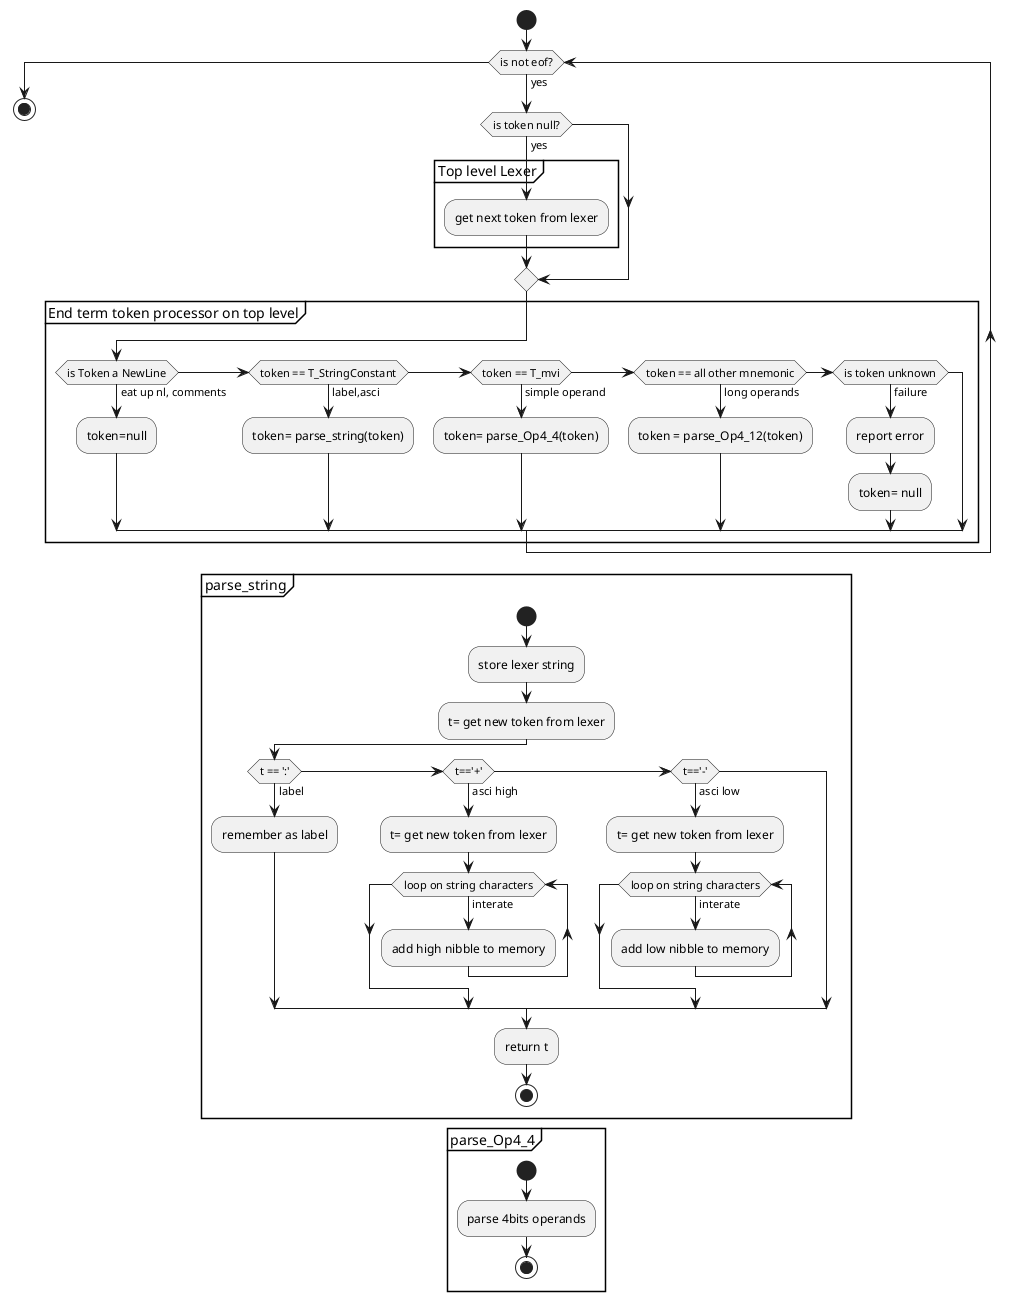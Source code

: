 @startuml
start
  while (is not eof?)
   ->yes;
   if (is token null?) then (yes)
    partition "Top level Lexer" {
     :get next token from lexer;
    }
   endif;
partition "End term token processor on top level" {
    if (is Token a NewLine) then (eat up nl, comments)
     :token=null;
    elseif (token == T_StringConstant) then (label,asci)
        :token= parse_string(token);
    elseif (token == T_mvi) then (simple operand)
        :token= parse_Op4_4(token);
    elseif (token == all other mnemonic) then (long operands)
        :token = parse_Op4_12(token);
    elseif (is token unknown) then (failure)
        :report error;
        :token= null;
    endif;
}
  endwhile
stop

partition "parse_string" {
start
 :store lexer string;
 :t= get new token from lexer;
 if (t == ':') then (label)
   :remember as label;
 elseif (t=='+') then (asci high)
  :t= get new token from lexer;
  while (loop on string characters)
    ->interate;
    :add high nibble to memory;
  endwhile
 elseif (t=='-') then (asci low)
  :t= get new token from lexer;
  while (loop on string characters)
    ->interate;
    :add low nibble to memory;
  endwhile
 endif
 :return t;
stop
}

partition "parse_Op4_4" {
start
 :parse 4bits operands;
stop
}
@enduml
